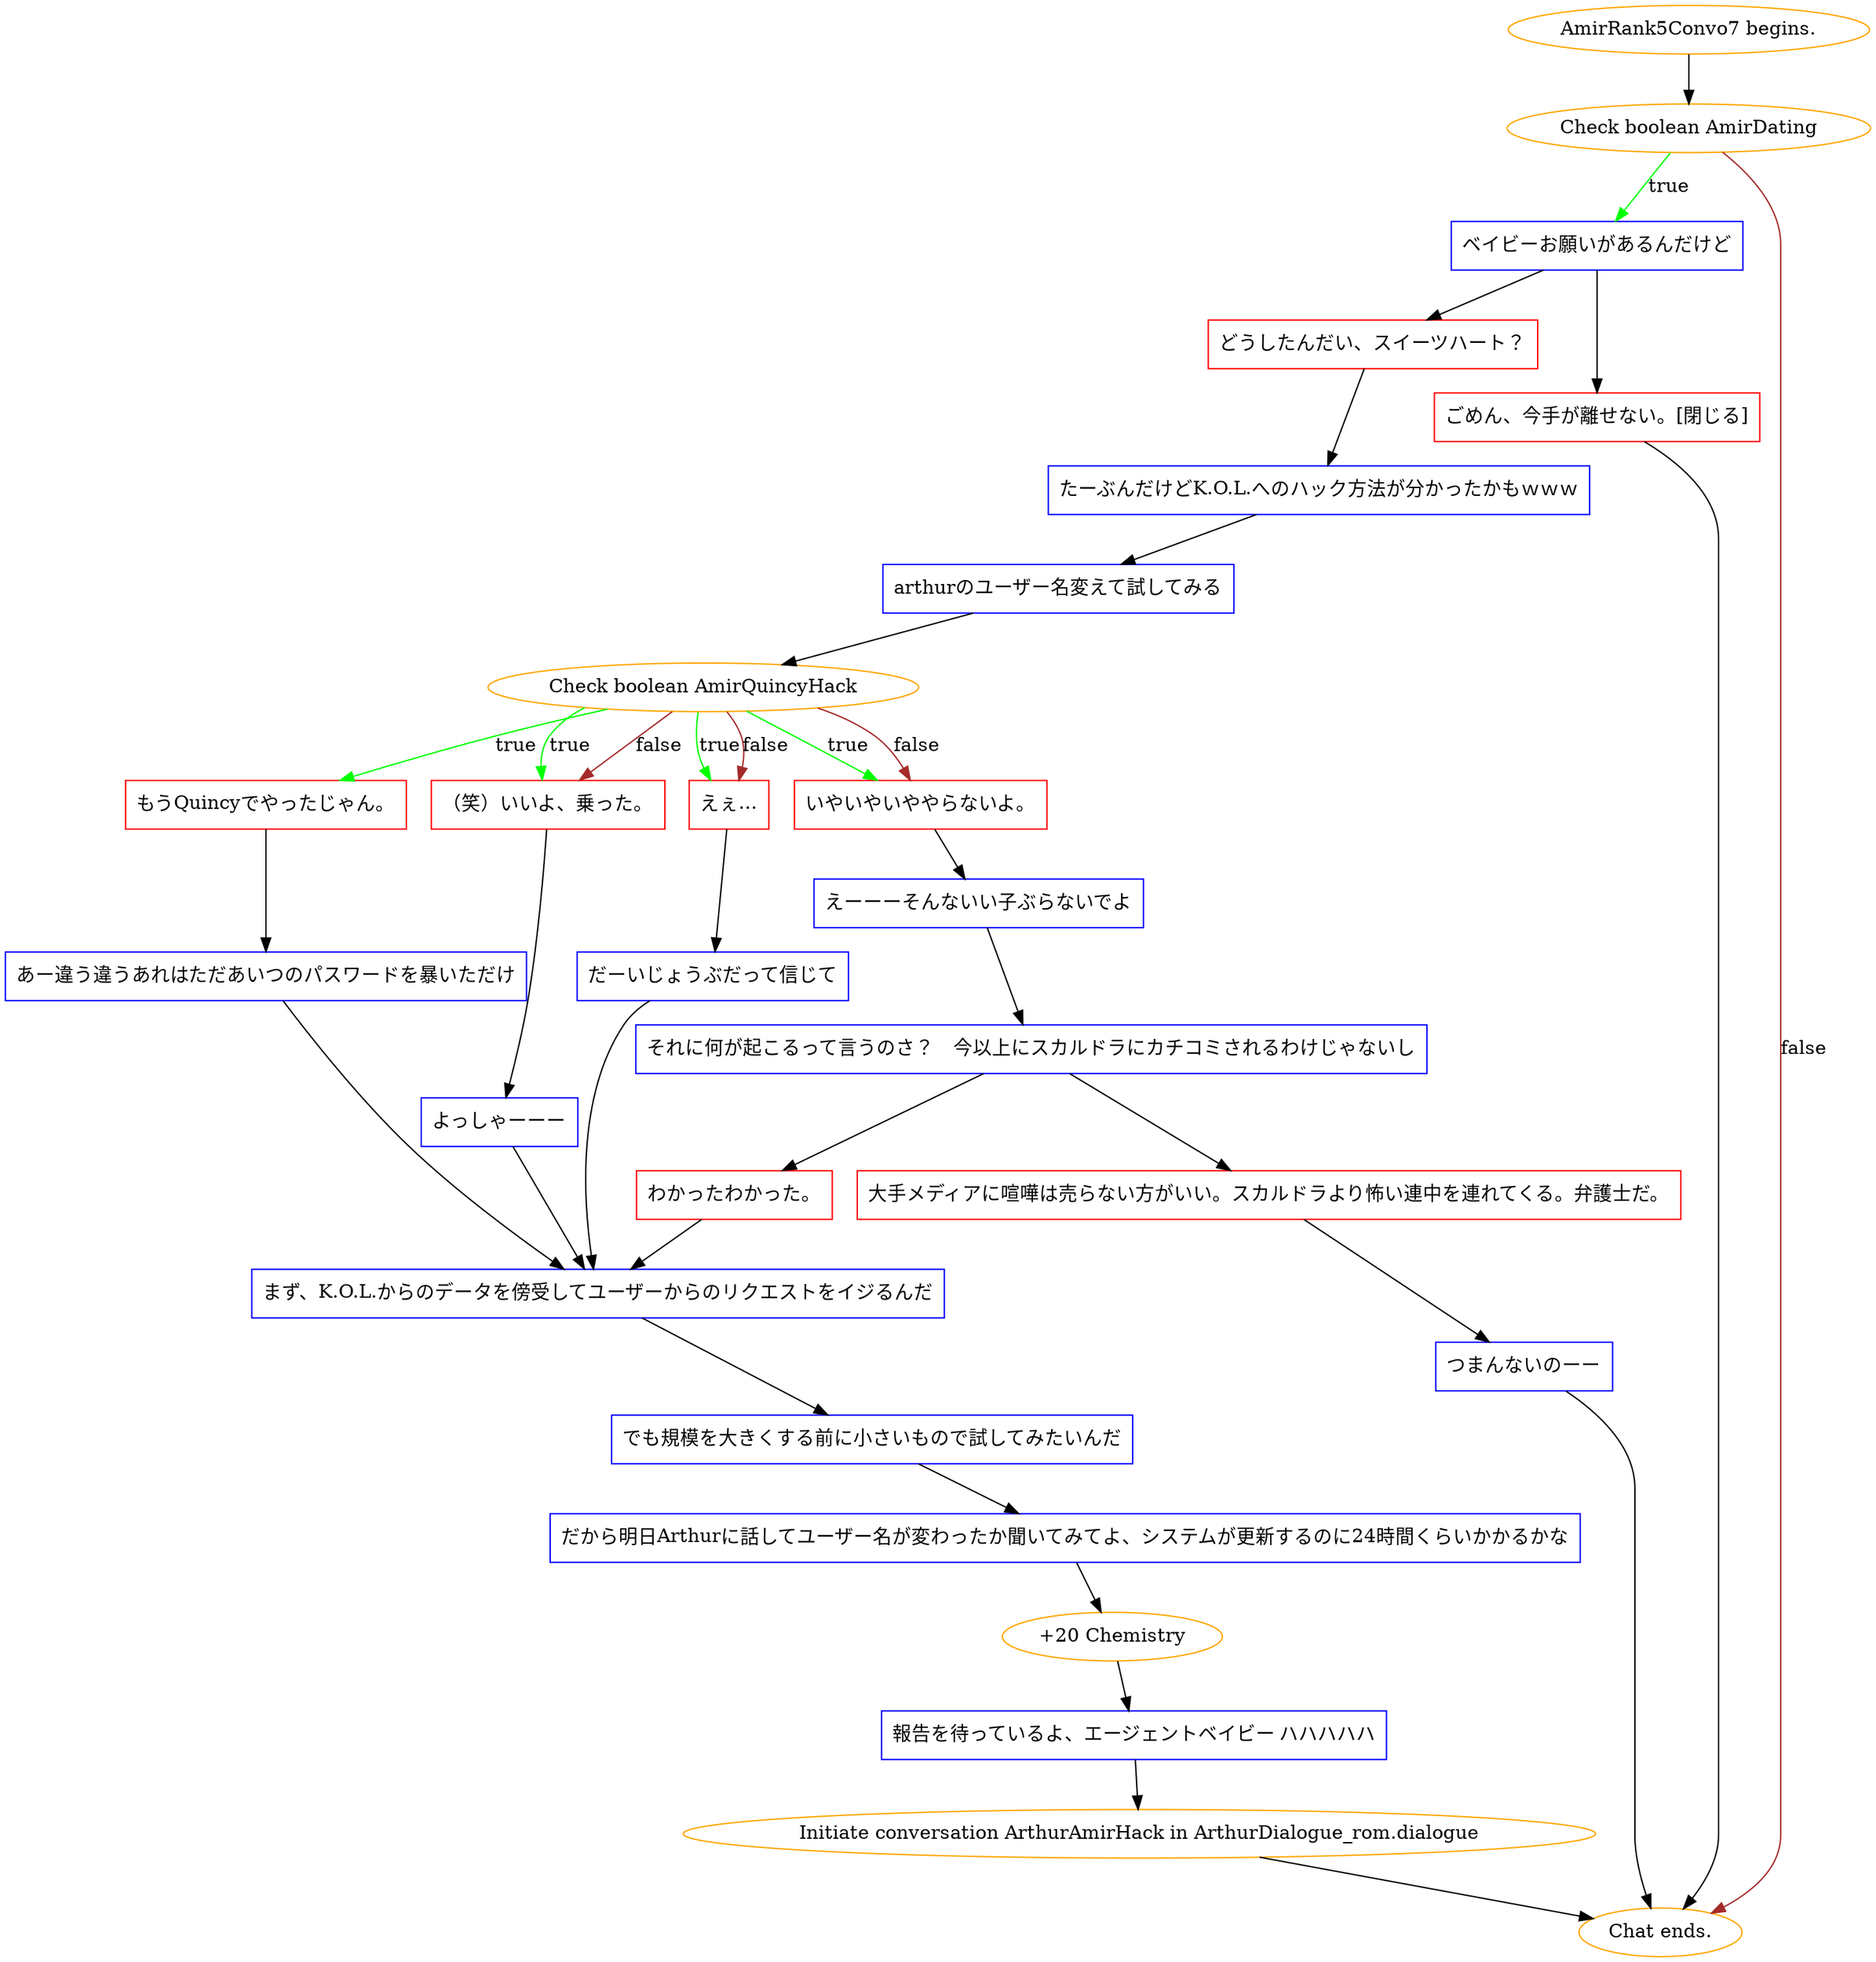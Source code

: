 digraph {
	"AmirRank5Convo7 begins." [color=orange];
		"AmirRank5Convo7 begins." -> j3511724134;
	j3511724134 [label="Check boolean AmirDating",color=orange];
		j3511724134 -> j1808727167 [label=true,color=green];
		j3511724134 -> "Chat ends." [label=false,color=brown];
	j1808727167 [label="ベイビーお願いがあるんだけど",shape=box,color=blue];
		j1808727167 -> j3872022982;
		j1808727167 -> j1083672439;
	"Chat ends." [color=orange];
	j3872022982 [label="どうしたんだい、スイーツハート？",shape=box,color=red];
		j3872022982 -> j718468845;
	j1083672439 [label="ごめん、今手が離せない。[閉じる]",shape=box,color=red];
		j1083672439 -> "Chat ends.";
	j718468845 [label="たーぶんだけどK.O.L.へのハック方法が分かったかもｗｗｗ",shape=box,color=blue];
		j718468845 -> j2281859327;
	j2281859327 [label="arthurのユーザー名変えて試してみる",shape=box,color=blue];
		j2281859327 -> j415471592;
	j415471592 [label="Check boolean AmirQuincyHack",color=orange];
		j415471592 -> j3776672121 [label=true,color=green];
		j415471592 -> j1650814418 [label=true,color=green];
		j415471592 -> j2814543242 [label=true,color=green];
		j415471592 -> j2204334002 [label=true,color=green];
		j415471592 -> j1650814418 [label=false,color=brown];
		j415471592 -> j2814543242 [label=false,color=brown];
		j415471592 -> j2204334002 [label=false,color=brown];
	j3776672121 [label="もうQuincyでやったじゃん。",shape=box,color=red];
		j3776672121 -> j3945152001;
	j1650814418 [label="（笑）いいよ、乗った。",shape=box,color=red];
		j1650814418 -> j3970686959;
	j2814543242 [label="えぇ…",shape=box,color=red];
		j2814543242 -> j4214469978;
	j2204334002 [label="いやいやいややらないよ。",shape=box,color=red];
		j2204334002 -> j811818146;
	j3945152001 [label="あー違う違うあれはただあいつのパスワードを暴いただけ",shape=box,color=blue];
		j3945152001 -> j70532116;
	j3970686959 [label="よっしゃーーー",shape=box,color=blue];
		j3970686959 -> j70532116;
	j4214469978 [label="だーいじょうぶだって信じて",shape=box,color=blue];
		j4214469978 -> j70532116;
	j811818146 [label="えーーーそんないい子ぶらないでよ",shape=box,color=blue];
		j811818146 -> j878238909;
	j70532116 [label="まず、K.O.L.からのデータを傍受してユーザーからのリクエストをイジるんだ",shape=box,color=blue];
		j70532116 -> j4061366695;
	j878238909 [label="それに何が起こるって言うのさ？　今以上にスカルドラにカチコミされるわけじゃないし",shape=box,color=blue];
		j878238909 -> j1887531205;
		j878238909 -> j3473151390;
	j4061366695 [label="でも規模を大きくする前に小さいもので試してみたいんだ",shape=box,color=blue];
		j4061366695 -> j685113112;
	j1887531205 [label="わかったわかった。",shape=box,color=red];
		j1887531205 -> j70532116;
	j3473151390 [label="大手メディアに喧嘩は売らない方がいい。スカルドラより怖い連中を連れてくる。弁護士だ。",shape=box,color=red];
		j3473151390 -> j743787327;
	j685113112 [label="だから明日Arthurに話してユーザー名が変わったか聞いてみてよ、システムが更新するのに24時間くらいかかるかな",shape=box,color=blue];
		j685113112 -> j557317950;
	j743787327 [label="つまんないのーー",shape=box,color=blue];
		j743787327 -> "Chat ends.";
	j557317950 [label="+20 Chemistry",color=orange];
		j557317950 -> j3614869126;
	j3614869126 [label="報告を待っているよ、エージェントベイビー ハハハハハ",shape=box,color=blue];
		j3614869126 -> "Initiate conversation ArthurAmirHack in ArthurDialogue_rom.dialogue";
	"Initiate conversation ArthurAmirHack in ArthurDialogue_rom.dialogue" [label="Initiate conversation ArthurAmirHack in ArthurDialogue_rom.dialogue",color=orange];
		"Initiate conversation ArthurAmirHack in ArthurDialogue_rom.dialogue" -> "Chat ends.";
}